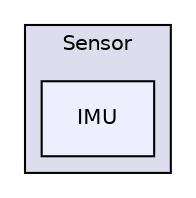 digraph "NutLib/Sensor/IMU" {
  compound=true
  node [ fontsize="10", fontname="Helvetica"];
  edge [ labelfontsize="10", labelfontname="Helvetica"];
  subgraph clusterdir_c2c735cbd9a0ae71a2beef0eda132d9d {
    graph [ bgcolor="#ddddee", pencolor="black", label="Sensor" fontname="Helvetica", fontsize="10", URL="dir_c2c735cbd9a0ae71a2beef0eda132d9d.html"]
  dir_7e4c6f31462e95b666a5dd7652920e46 [shape=box, label="IMU", style="filled", fillcolor="#eeeeff", pencolor="black", URL="dir_7e4c6f31462e95b666a5dd7652920e46.html"];
  }
}
